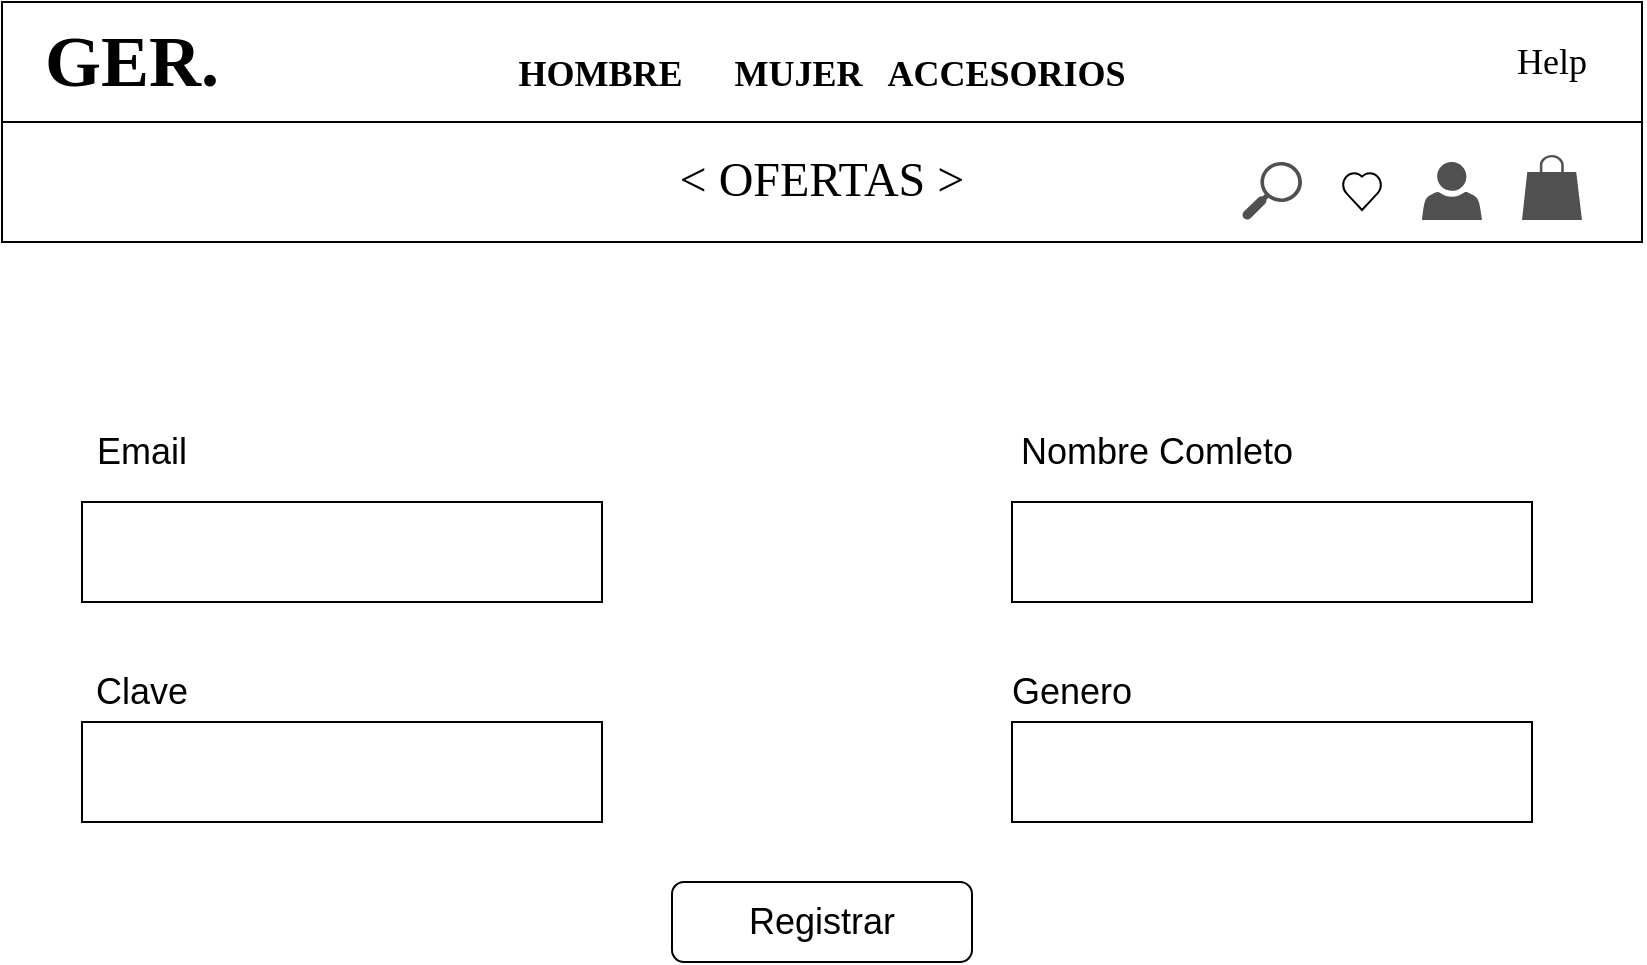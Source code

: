 <mxfile version="17.4.2" type="device"><diagram id="TskR9jYv6wMK5H303OA3" name="Página-1"><mxGraphModel dx="1278" dy="649" grid="1" gridSize="10" guides="1" tooltips="1" connect="1" arrows="1" fold="1" page="1" pageScale="1" pageWidth="827" pageHeight="1169" math="0" shadow="0"><root><mxCell id="0"/><mxCell id="1" parent="0"/><mxCell id="IfCrElU4NIHjidWgs5Dv-1" value="" style="rounded=0;whiteSpace=wrap;html=1;" parent="1" vertex="1"><mxGeometry width="820" height="120" as="geometry"/></mxCell><mxCell id="IfCrElU4NIHjidWgs5Dv-2" value="" style="endArrow=none;html=1;rounded=0;exitX=0;exitY=0.5;exitDx=0;exitDy=0;entryX=1;entryY=0.5;entryDx=0;entryDy=0;" parent="1" source="IfCrElU4NIHjidWgs5Dv-1" target="IfCrElU4NIHjidWgs5Dv-1" edge="1"><mxGeometry width="50" height="50" relative="1" as="geometry"><mxPoint x="390" y="260" as="sourcePoint"/><mxPoint x="440" y="210" as="targetPoint"/></mxGeometry></mxCell><mxCell id="IfCrElU4NIHjidWgs5Dv-3" value="&lt;b&gt;&lt;font style=&quot;font-size: 36px&quot; face=&quot;Tahoma&quot;&gt;GER.&lt;/font&gt;&lt;/b&gt;" style="text;html=1;strokeColor=none;fillColor=none;align=center;verticalAlign=middle;whiteSpace=wrap;rounded=0;" parent="1" vertex="1"><mxGeometry x="10" width="110" height="60" as="geometry"/></mxCell><mxCell id="IfCrElU4NIHjidWgs5Dv-4" value="&lt;font style=&quot;font-size: 18px&quot;&gt;&lt;b&gt;HOMBRE &lt;span style=&quot;white-space: pre&quot;&gt;&#9;&lt;/span&gt;MUJER &lt;span style=&quot;white-space: pre&quot;&gt;&#9;&lt;/span&gt;&amp;nbsp;ACCESORIOS&lt;/b&gt;&lt;/font&gt;" style="text;html=1;strokeColor=none;fillColor=none;align=center;verticalAlign=middle;whiteSpace=wrap;rounded=0;fontFamily=Tahoma;fontSize=36;" parent="1" vertex="1"><mxGeometry x="240" y="15" width="340" height="30" as="geometry"/></mxCell><mxCell id="IfCrElU4NIHjidWgs5Dv-6" value="" style="sketch=0;pointerEvents=1;shadow=0;dashed=0;html=1;strokeColor=none;fillColor=#505050;labelPosition=center;verticalLabelPosition=bottom;verticalAlign=top;outlineConnect=0;align=center;shape=mxgraph.office.concepts.search;fontFamily=Tahoma;fontSize=18;" parent="1" vertex="1"><mxGeometry x="620" y="80" width="30" height="29" as="geometry"/></mxCell><mxCell id="IfCrElU4NIHjidWgs5Dv-7" value="" style="verticalLabelPosition=bottom;verticalAlign=top;html=1;shape=mxgraph.basic.heart;fontFamily=Tahoma;fontSize=18;" parent="1" vertex="1"><mxGeometry x="670" y="85" width="20" height="19" as="geometry"/></mxCell><mxCell id="IfCrElU4NIHjidWgs5Dv-9" value="" style="sketch=0;pointerEvents=1;shadow=0;dashed=0;html=1;strokeColor=none;fillColor=#505050;labelPosition=center;verticalLabelPosition=bottom;verticalAlign=top;outlineConnect=0;align=center;shape=mxgraph.office.users.user;fontFamily=Tahoma;fontSize=18;" parent="1" vertex="1"><mxGeometry x="710" y="80" width="30" height="29" as="geometry"/></mxCell><mxCell id="IfCrElU4NIHjidWgs5Dv-10" value="" style="sketch=0;pointerEvents=1;shadow=0;dashed=0;html=1;strokeColor=none;fillColor=#505050;labelPosition=center;verticalLabelPosition=bottom;verticalAlign=top;outlineConnect=0;align=center;shape=mxgraph.office.concepts.marketplace_shopping_bag;fontFamily=Tahoma;fontSize=18;" parent="1" vertex="1"><mxGeometry x="760" y="76.5" width="30" height="32.5" as="geometry"/></mxCell><mxCell id="IfCrElU4NIHjidWgs5Dv-11" value="Help" style="text;html=1;strokeColor=none;fillColor=none;align=center;verticalAlign=middle;whiteSpace=wrap;rounded=0;fontFamily=Tahoma;fontSize=18;" parent="1" vertex="1"><mxGeometry x="745" y="15" width="60" height="30" as="geometry"/></mxCell><mxCell id="IfCrElU4NIHjidWgs5Dv-12" value="&lt;font face=&quot;Lucida Console&quot; style=&quot;font-size: 24px&quot;&gt;&amp;lt; OFERTAS &amp;gt;&lt;/font&gt;" style="text;html=1;strokeColor=none;fillColor=none;align=center;verticalAlign=middle;whiteSpace=wrap;rounded=0;fontFamily=Tahoma;fontSize=18;" parent="1" vertex="1"><mxGeometry x="325" y="74" width="170" height="30" as="geometry"/></mxCell><mxCell id="OIVA0_8_6thdW2ILZX7y-40" value="" style="rounded=0;whiteSpace=wrap;html=1;fontSize=18;" vertex="1" parent="1"><mxGeometry x="40" y="250" width="260" height="50" as="geometry"/></mxCell><mxCell id="OIVA0_8_6thdW2ILZX7y-42" value="" style="rounded=0;whiteSpace=wrap;html=1;fontSize=18;" vertex="1" parent="1"><mxGeometry x="40" y="360" width="260" height="50" as="geometry"/></mxCell><mxCell id="OIVA0_8_6thdW2ILZX7y-43" value="Email" style="text;html=1;strokeColor=none;fillColor=none;align=center;verticalAlign=middle;whiteSpace=wrap;rounded=0;fontSize=18;" vertex="1" parent="1"><mxGeometry x="40" y="210" width="60" height="30" as="geometry"/></mxCell><mxCell id="OIVA0_8_6thdW2ILZX7y-44" value="Clave" style="text;html=1;strokeColor=none;fillColor=none;align=center;verticalAlign=middle;whiteSpace=wrap;rounded=0;fontSize=18;" vertex="1" parent="1"><mxGeometry x="40" y="330" width="60" height="30" as="geometry"/></mxCell><mxCell id="OIVA0_8_6thdW2ILZX7y-45" value="Registrar" style="rounded=1;whiteSpace=wrap;html=1;fontSize=18;" vertex="1" parent="1"><mxGeometry x="335" y="440" width="150" height="40" as="geometry"/></mxCell><mxCell id="OIVA0_8_6thdW2ILZX7y-48" value="" style="rounded=0;whiteSpace=wrap;html=1;fontSize=18;" vertex="1" parent="1"><mxGeometry x="505" y="250" width="260" height="50" as="geometry"/></mxCell><mxCell id="OIVA0_8_6thdW2ILZX7y-49" value="" style="rounded=0;whiteSpace=wrap;html=1;fontSize=18;" vertex="1" parent="1"><mxGeometry x="505" y="360" width="260" height="50" as="geometry"/></mxCell><mxCell id="OIVA0_8_6thdW2ILZX7y-50" value="Nombre Comleto" style="text;html=1;strokeColor=none;fillColor=none;align=center;verticalAlign=middle;whiteSpace=wrap;rounded=0;fontSize=18;" vertex="1" parent="1"><mxGeometry x="505" y="210" width="145" height="30" as="geometry"/></mxCell><mxCell id="OIVA0_8_6thdW2ILZX7y-51" value="Genero" style="text;html=1;strokeColor=none;fillColor=none;align=center;verticalAlign=middle;whiteSpace=wrap;rounded=0;fontSize=18;" vertex="1" parent="1"><mxGeometry x="505" y="330" width="60" height="30" as="geometry"/></mxCell></root></mxGraphModel></diagram></mxfile>
